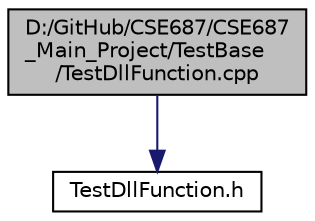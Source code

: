 digraph "D:/GitHub/CSE687/CSE687_Main_Project/TestBase/TestDllFunction.cpp"
{
 // LATEX_PDF_SIZE
  edge [fontname="Helvetica",fontsize="10",labelfontname="Helvetica",labelfontsize="10"];
  node [fontname="Helvetica",fontsize="10",shape=record];
  Node1 [label="D:/GitHub/CSE687/CSE687\l_Main_Project/TestBase\l/TestDllFunction.cpp",height=0.2,width=0.4,color="black", fillcolor="grey75", style="filled", fontcolor="black",tooltip=" "];
  Node1 -> Node2 [color="midnightblue",fontsize="10",style="solid",fontname="Helvetica"];
  Node2 [label="TestDllFunction.h",height=0.2,width=0.4,color="black", fillcolor="white", style="filled",URL="$_test_dll_function_8h.html",tooltip=" "];
}
